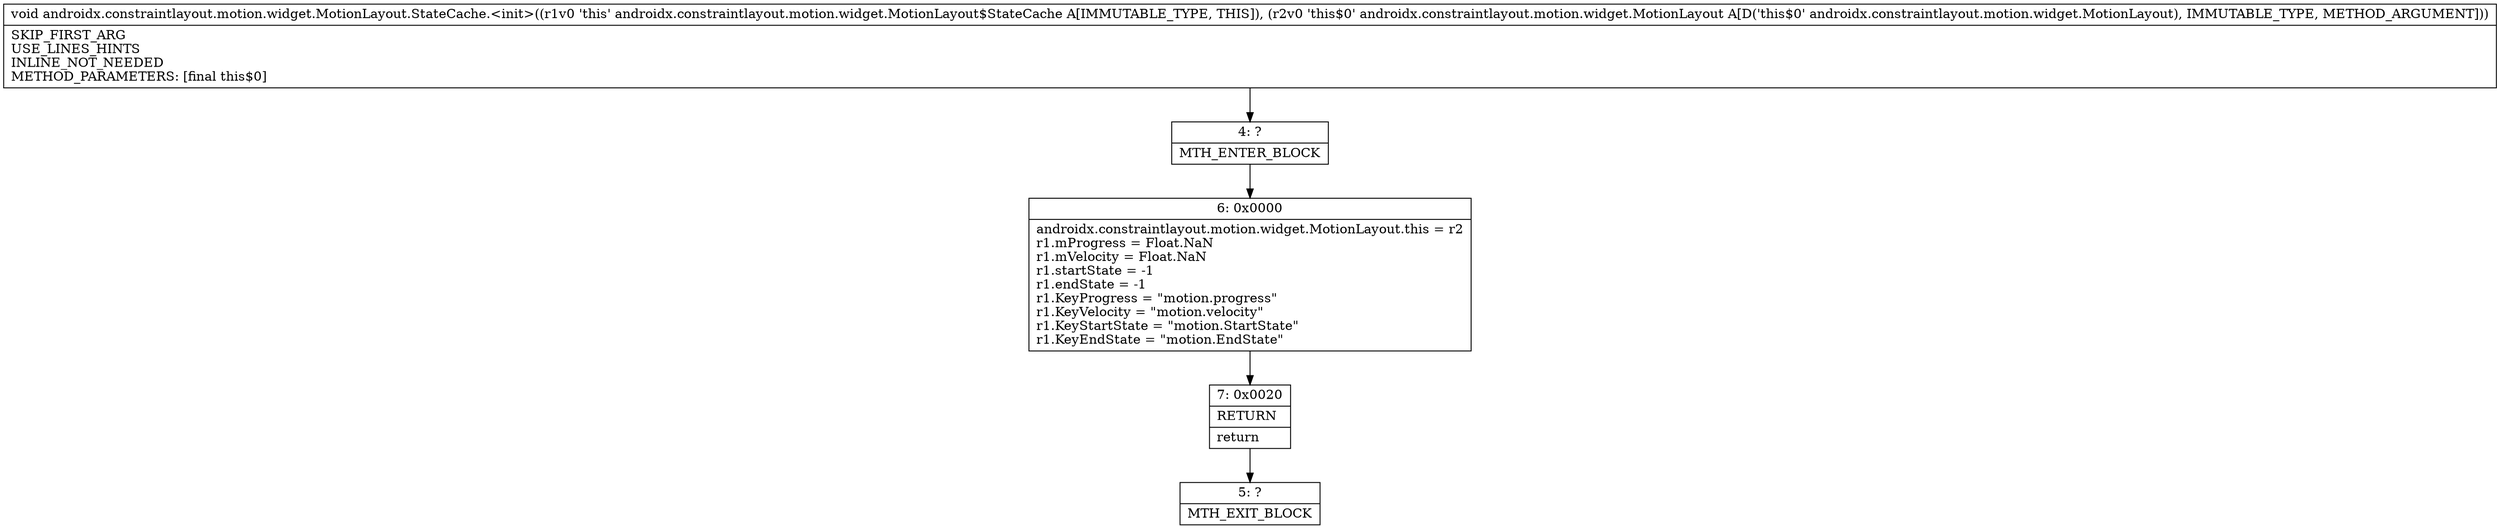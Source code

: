 digraph "CFG forandroidx.constraintlayout.motion.widget.MotionLayout.StateCache.\<init\>(Landroidx\/constraintlayout\/motion\/widget\/MotionLayout;)V" {
Node_4 [shape=record,label="{4\:\ ?|MTH_ENTER_BLOCK\l}"];
Node_6 [shape=record,label="{6\:\ 0x0000|androidx.constraintlayout.motion.widget.MotionLayout.this = r2\lr1.mProgress = Float.NaN\lr1.mVelocity = Float.NaN\lr1.startState = \-1\lr1.endState = \-1\lr1.KeyProgress = \"motion.progress\"\lr1.KeyVelocity = \"motion.velocity\"\lr1.KeyStartState = \"motion.StartState\"\lr1.KeyEndState = \"motion.EndState\"\l}"];
Node_7 [shape=record,label="{7\:\ 0x0020|RETURN\l|return\l}"];
Node_5 [shape=record,label="{5\:\ ?|MTH_EXIT_BLOCK\l}"];
MethodNode[shape=record,label="{void androidx.constraintlayout.motion.widget.MotionLayout.StateCache.\<init\>((r1v0 'this' androidx.constraintlayout.motion.widget.MotionLayout$StateCache A[IMMUTABLE_TYPE, THIS]), (r2v0 'this$0' androidx.constraintlayout.motion.widget.MotionLayout A[D('this$0' androidx.constraintlayout.motion.widget.MotionLayout), IMMUTABLE_TYPE, METHOD_ARGUMENT]))  | SKIP_FIRST_ARG\lUSE_LINES_HINTS\lINLINE_NOT_NEEDED\lMETHOD_PARAMETERS: [final this$0]\l}"];
MethodNode -> Node_4;Node_4 -> Node_6;
Node_6 -> Node_7;
Node_7 -> Node_5;
}

